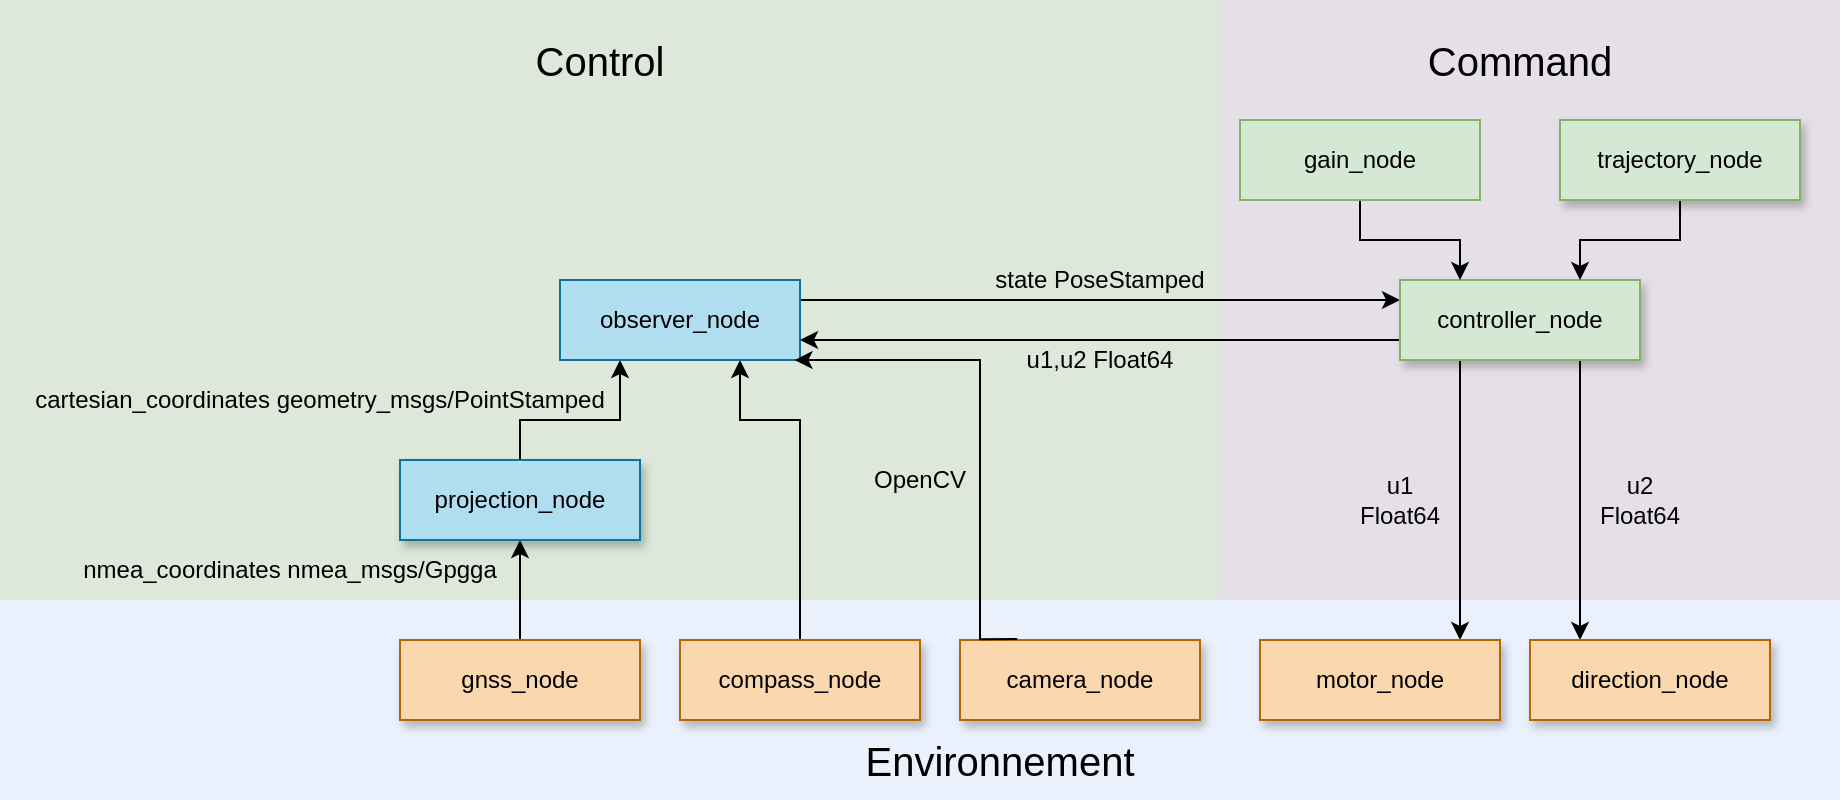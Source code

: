 <mxfile version="12.2.2" type="device" pages="1"><diagram id="LOM3DD30pXZkqA77w6fu" name="Page-1"><mxGraphModel dx="1791" dy="587" grid="1" gridSize="10" guides="1" tooltips="1" connect="1" arrows="1" fold="1" page="1" pageScale="1" pageWidth="827" pageHeight="1169" math="0" shadow="0"><root><mxCell id="0"/><mxCell id="1" parent="0"/><mxCell id="5k8MpurmPt6ZaZ1ucksF-27" value="" style="rounded=0;whiteSpace=wrap;html=1;fillColor=#EAF1FC;strokeColor=none;gradientColor=none;" parent="1" vertex="1"><mxGeometry x="-160" y="340" width="920" height="100" as="geometry"/></mxCell><mxCell id="5k8MpurmPt6ZaZ1ucksF-26" value="" style="rounded=0;whiteSpace=wrap;html=1;fillColor=#E5E0E7;strokeColor=none;" parent="1" vertex="1"><mxGeometry x="450" y="40" width="310" height="300" as="geometry"/></mxCell><mxCell id="5k8MpurmPt6ZaZ1ucksF-25" value="" style="rounded=0;whiteSpace=wrap;html=1;fillColor=#DDE8DA;strokeColor=none;" parent="1" vertex="1"><mxGeometry x="-160" y="40" width="610" height="300" as="geometry"/></mxCell><mxCell id="5k8MpurmPt6ZaZ1ucksF-12" style="edgeStyle=orthogonalEdgeStyle;rounded=0;orthogonalLoop=1;jettySize=auto;html=1;exitX=0.5;exitY=0;exitDx=0;exitDy=0;entryX=0.75;entryY=1;entryDx=0;entryDy=0;" parent="1" source="5k8MpurmPt6ZaZ1ucksF-3" target="5k8MpurmPt6ZaZ1ucksF-8" edge="1"><mxGeometry relative="1" as="geometry"><Array as="points"><mxPoint x="240" y="250"/><mxPoint x="210" y="250"/></Array></mxGeometry></mxCell><mxCell id="5k8MpurmPt6ZaZ1ucksF-3" value="compass_node" style="rounded=0;whiteSpace=wrap;html=1;fillColor=#fad7ac;strokeColor=#b46504;shadow=1;" parent="1" vertex="1"><mxGeometry x="180" y="360" width="120" height="40" as="geometry"/></mxCell><mxCell id="5k8MpurmPt6ZaZ1ucksF-10" style="edgeStyle=orthogonalEdgeStyle;rounded=0;orthogonalLoop=1;jettySize=auto;html=1;exitX=0.5;exitY=0;exitDx=0;exitDy=0;entryX=0.5;entryY=1;entryDx=0;entryDy=0;" parent="1" source="5k8MpurmPt6ZaZ1ucksF-4" target="5k8MpurmPt6ZaZ1ucksF-7" edge="1"><mxGeometry relative="1" as="geometry"/></mxCell><mxCell id="5k8MpurmPt6ZaZ1ucksF-4" value="gnss_node" style="rounded=0;whiteSpace=wrap;html=1;fillColor=#fad7ac;strokeColor=#b46504;shadow=1;" parent="1" vertex="1"><mxGeometry x="40" y="360" width="120" height="40" as="geometry"/></mxCell><mxCell id="5k8MpurmPt6ZaZ1ucksF-11" style="edgeStyle=orthogonalEdgeStyle;rounded=0;orthogonalLoop=1;jettySize=auto;html=1;exitX=0.5;exitY=0;exitDx=0;exitDy=0;entryX=0.25;entryY=1;entryDx=0;entryDy=0;" parent="1" source="5k8MpurmPt6ZaZ1ucksF-7" target="5k8MpurmPt6ZaZ1ucksF-8" edge="1"><mxGeometry relative="1" as="geometry"><Array as="points"><mxPoint x="100" y="250"/><mxPoint x="150" y="250"/></Array></mxGeometry></mxCell><mxCell id="5k8MpurmPt6ZaZ1ucksF-7" value="projection_node" style="rounded=0;whiteSpace=wrap;html=1;fillColor=#b1ddf0;strokeColor=#10739e;shadow=1;" parent="1" vertex="1"><mxGeometry x="40" y="270" width="120" height="40" as="geometry"/></mxCell><mxCell id="5k8MpurmPt6ZaZ1ucksF-23" style="edgeStyle=orthogonalEdgeStyle;rounded=0;orthogonalLoop=1;jettySize=auto;html=1;exitX=1;exitY=0.25;exitDx=0;exitDy=0;entryX=0;entryY=0.25;entryDx=0;entryDy=0;startArrow=none;startFill=0;endArrow=classic;endFill=1;" parent="1" source="5k8MpurmPt6ZaZ1ucksF-8" target="5k8MpurmPt6ZaZ1ucksF-9" edge="1"><mxGeometry relative="1" as="geometry"/></mxCell><mxCell id="5k8MpurmPt6ZaZ1ucksF-8" value="observer_node" style="rounded=0;whiteSpace=wrap;html=1;fillColor=#b1ddf0;strokeColor=#10739e;" parent="1" vertex="1"><mxGeometry x="120" y="180" width="120" height="40" as="geometry"/></mxCell><mxCell id="5k8MpurmPt6ZaZ1ucksF-13" style="edgeStyle=orthogonalEdgeStyle;rounded=0;orthogonalLoop=1;jettySize=auto;html=1;exitX=0.25;exitY=1;exitDx=0;exitDy=0;entryX=0.25;entryY=0;entryDx=0;entryDy=0;" parent="1" source="5k8MpurmPt6ZaZ1ucksF-9" edge="1"><mxGeometry relative="1" as="geometry"><Array as="points"><mxPoint x="570" y="340"/><mxPoint x="570" y="340"/></Array><mxPoint x="570" y="360" as="targetPoint"/></mxGeometry></mxCell><mxCell id="5k8MpurmPt6ZaZ1ucksF-14" style="edgeStyle=orthogonalEdgeStyle;rounded=0;orthogonalLoop=1;jettySize=auto;html=1;exitX=0.75;exitY=1;exitDx=0;exitDy=0;entryX=0.75;entryY=0;entryDx=0;entryDy=0;" parent="1" source="5k8MpurmPt6ZaZ1ucksF-9" edge="1"><mxGeometry relative="1" as="geometry"><Array as="points"><mxPoint x="630" y="330"/><mxPoint x="630" y="330"/></Array><mxPoint x="630" y="360" as="targetPoint"/></mxGeometry></mxCell><mxCell id="5k8MpurmPt6ZaZ1ucksF-24" style="edgeStyle=orthogonalEdgeStyle;rounded=0;orthogonalLoop=1;jettySize=auto;html=1;exitX=0;exitY=0.75;exitDx=0;exitDy=0;entryX=1;entryY=0.75;entryDx=0;entryDy=0;startArrow=none;startFill=0;endArrow=classic;endFill=1;" parent="1" source="5k8MpurmPt6ZaZ1ucksF-9" target="5k8MpurmPt6ZaZ1ucksF-8" edge="1"><mxGeometry relative="1" as="geometry"/></mxCell><mxCell id="5k8MpurmPt6ZaZ1ucksF-9" value="controller_node" style="rounded=0;whiteSpace=wrap;html=1;fillColor=#d5e8d4;strokeColor=#82b366;shadow=1;" parent="1" vertex="1"><mxGeometry x="540" y="180" width="120" height="40" as="geometry"/></mxCell><mxCell id="5k8MpurmPt6ZaZ1ucksF-21" style="edgeStyle=orthogonalEdgeStyle;rounded=0;orthogonalLoop=1;jettySize=auto;html=1;exitX=0.5;exitY=1;exitDx=0;exitDy=0;entryX=0.25;entryY=0;entryDx=0;entryDy=0;startArrow=none;startFill=0;endArrow=classic;endFill=1;" parent="1" source="5k8MpurmPt6ZaZ1ucksF-19" target="5k8MpurmPt6ZaZ1ucksF-9" edge="1"><mxGeometry relative="1" as="geometry"><Array as="points"><mxPoint x="520" y="160"/><mxPoint x="570" y="160"/></Array></mxGeometry></mxCell><mxCell id="5k8MpurmPt6ZaZ1ucksF-19" value="gain_node" style="rounded=0;whiteSpace=wrap;html=1;fillColor=#d5e8d4;strokeColor=#82b366;" parent="1" vertex="1"><mxGeometry x="460" y="100" width="120" height="40" as="geometry"/></mxCell><mxCell id="5k8MpurmPt6ZaZ1ucksF-22" style="edgeStyle=orthogonalEdgeStyle;rounded=0;orthogonalLoop=1;jettySize=auto;html=1;exitX=0.5;exitY=1;exitDx=0;exitDy=0;entryX=0.75;entryY=0;entryDx=0;entryDy=0;startArrow=none;startFill=0;endArrow=classic;endFill=1;" parent="1" source="5k8MpurmPt6ZaZ1ucksF-20" target="5k8MpurmPt6ZaZ1ucksF-9" edge="1"><mxGeometry relative="1" as="geometry"><Array as="points"><mxPoint x="680" y="160"/><mxPoint x="630" y="160"/></Array></mxGeometry></mxCell><mxCell id="5k8MpurmPt6ZaZ1ucksF-20" value="trajectory_node" style="rounded=0;whiteSpace=wrap;html=1;fillColor=#d5e8d4;strokeColor=#82b366;shadow=1;" parent="1" vertex="1"><mxGeometry x="620" y="100" width="120" height="40" as="geometry"/></mxCell><mxCell id="5k8MpurmPt6ZaZ1ucksF-28" value="&lt;font style=&quot;font-size: 20px&quot;&gt;Control&lt;/font&gt;" style="text;html=1;strokeColor=none;fillColor=none;align=center;verticalAlign=middle;whiteSpace=wrap;rounded=0;" parent="1" vertex="1"><mxGeometry x="120" y="60" width="40" height="20" as="geometry"/></mxCell><mxCell id="5k8MpurmPt6ZaZ1ucksF-29" value="&lt;font style=&quot;font-size: 20px&quot;&gt;Command&lt;br&gt;&lt;/font&gt;" style="text;html=1;strokeColor=none;fillColor=none;align=center;verticalAlign=middle;whiteSpace=wrap;rounded=0;" parent="1" vertex="1"><mxGeometry x="580" y="60" width="40" height="20" as="geometry"/></mxCell><mxCell id="5k8MpurmPt6ZaZ1ucksF-32" value="&lt;font style=&quot;font-size: 20px&quot;&gt;Environnement&lt;/font&gt;" style="text;html=1;strokeColor=none;fillColor=none;align=center;verticalAlign=middle;whiteSpace=wrap;rounded=0;" parent="1" vertex="1"><mxGeometry x="320" y="410" width="40" height="20" as="geometry"/></mxCell><mxCell id="5k8MpurmPt6ZaZ1ucksF-33" value="state PoseStamped" style="text;html=1;strokeColor=none;fillColor=none;align=center;verticalAlign=middle;whiteSpace=wrap;rounded=0;" parent="1" vertex="1"><mxGeometry x="285" y="170" width="210" height="20" as="geometry"/></mxCell><mxCell id="KlhayTl_aa-EpeSyxt1m-1" value="u1 Float64" style="text;html=1;strokeColor=none;fillColor=none;align=center;verticalAlign=middle;whiteSpace=wrap;rounded=0;" parent="1" vertex="1"><mxGeometry x="520" y="280" width="40" height="20" as="geometry"/></mxCell><mxCell id="KlhayTl_aa-EpeSyxt1m-2" value="u2 Float64" style="text;html=1;strokeColor=none;fillColor=none;align=center;verticalAlign=middle;whiteSpace=wrap;rounded=0;" parent="1" vertex="1"><mxGeometry x="640" y="280" width="40" height="20" as="geometry"/></mxCell><mxCell id="KlhayTl_aa-EpeSyxt1m-3" value="u1,u2 Float64" style="text;html=1;strokeColor=none;fillColor=none;align=center;verticalAlign=middle;whiteSpace=wrap;rounded=0;" parent="1" vertex="1"><mxGeometry x="325" y="210" width="130" height="20" as="geometry"/></mxCell><mxCell id="ECoHBvPVbheH2E31ib2n-7" value="nmea_coordinates nmea_msgs/Gpgga" style="text;html=1;strokeColor=none;fillColor=none;align=center;verticalAlign=middle;whiteSpace=wrap;rounded=0;" parent="1" vertex="1"><mxGeometry x="-120" y="315" width="210" height="20" as="geometry"/></mxCell><mxCell id="ECoHBvPVbheH2E31ib2n-8" value="cartesian_coordinates geometry_msgs/PointStamped" style="text;html=1;strokeColor=none;fillColor=none;align=center;verticalAlign=middle;whiteSpace=wrap;rounded=0;" parent="1" vertex="1"><mxGeometry x="-150" y="230" width="300" height="20" as="geometry"/></mxCell><mxCell id="H9XTeie-ZFEMxc6dw-7I-4" value="motor_node" style="rounded=0;whiteSpace=wrap;html=1;fillColor=#fad7ac;strokeColor=#b46504;shadow=1;" vertex="1" parent="1"><mxGeometry x="470" y="360" width="120" height="40" as="geometry"/></mxCell><mxCell id="H9XTeie-ZFEMxc6dw-7I-5" value="direction_node" style="rounded=0;whiteSpace=wrap;html=1;fillColor=#fad7ac;strokeColor=#b46504;shadow=1;" vertex="1" parent="1"><mxGeometry x="605" y="360" width="120" height="40" as="geometry"/></mxCell><mxCell id="H9XTeie-ZFEMxc6dw-7I-8" value="camera_node" style="rounded=0;whiteSpace=wrap;html=1;fillColor=#fad7ac;strokeColor=#b46504;shadow=1;" vertex="1" parent="1"><mxGeometry x="320" y="360" width="120" height="40" as="geometry"/></mxCell><mxCell id="H9XTeie-ZFEMxc6dw-7I-9" style="edgeStyle=orthogonalEdgeStyle;rounded=0;orthogonalLoop=1;jettySize=auto;html=1;exitX=0.5;exitY=0;exitDx=0;exitDy=0;entryX=0.977;entryY=1.001;entryDx=0;entryDy=0;entryPerimeter=0;" edge="1" parent="1" target="5k8MpurmPt6ZaZ1ucksF-8"><mxGeometry relative="1" as="geometry"><Array as="points"><mxPoint x="330" y="360"/><mxPoint x="330" y="220"/></Array><mxPoint x="348.588" y="359.559" as="sourcePoint"/><mxPoint x="319.176" y="219.559" as="targetPoint"/></mxGeometry></mxCell><mxCell id="H9XTeie-ZFEMxc6dw-7I-10" value="OpenCV" style="text;html=1;strokeColor=none;fillColor=none;align=center;verticalAlign=middle;whiteSpace=wrap;rounded=0;" vertex="1" parent="1"><mxGeometry x="195" y="270" width="210" height="20" as="geometry"/></mxCell></root></mxGraphModel></diagram></mxfile>